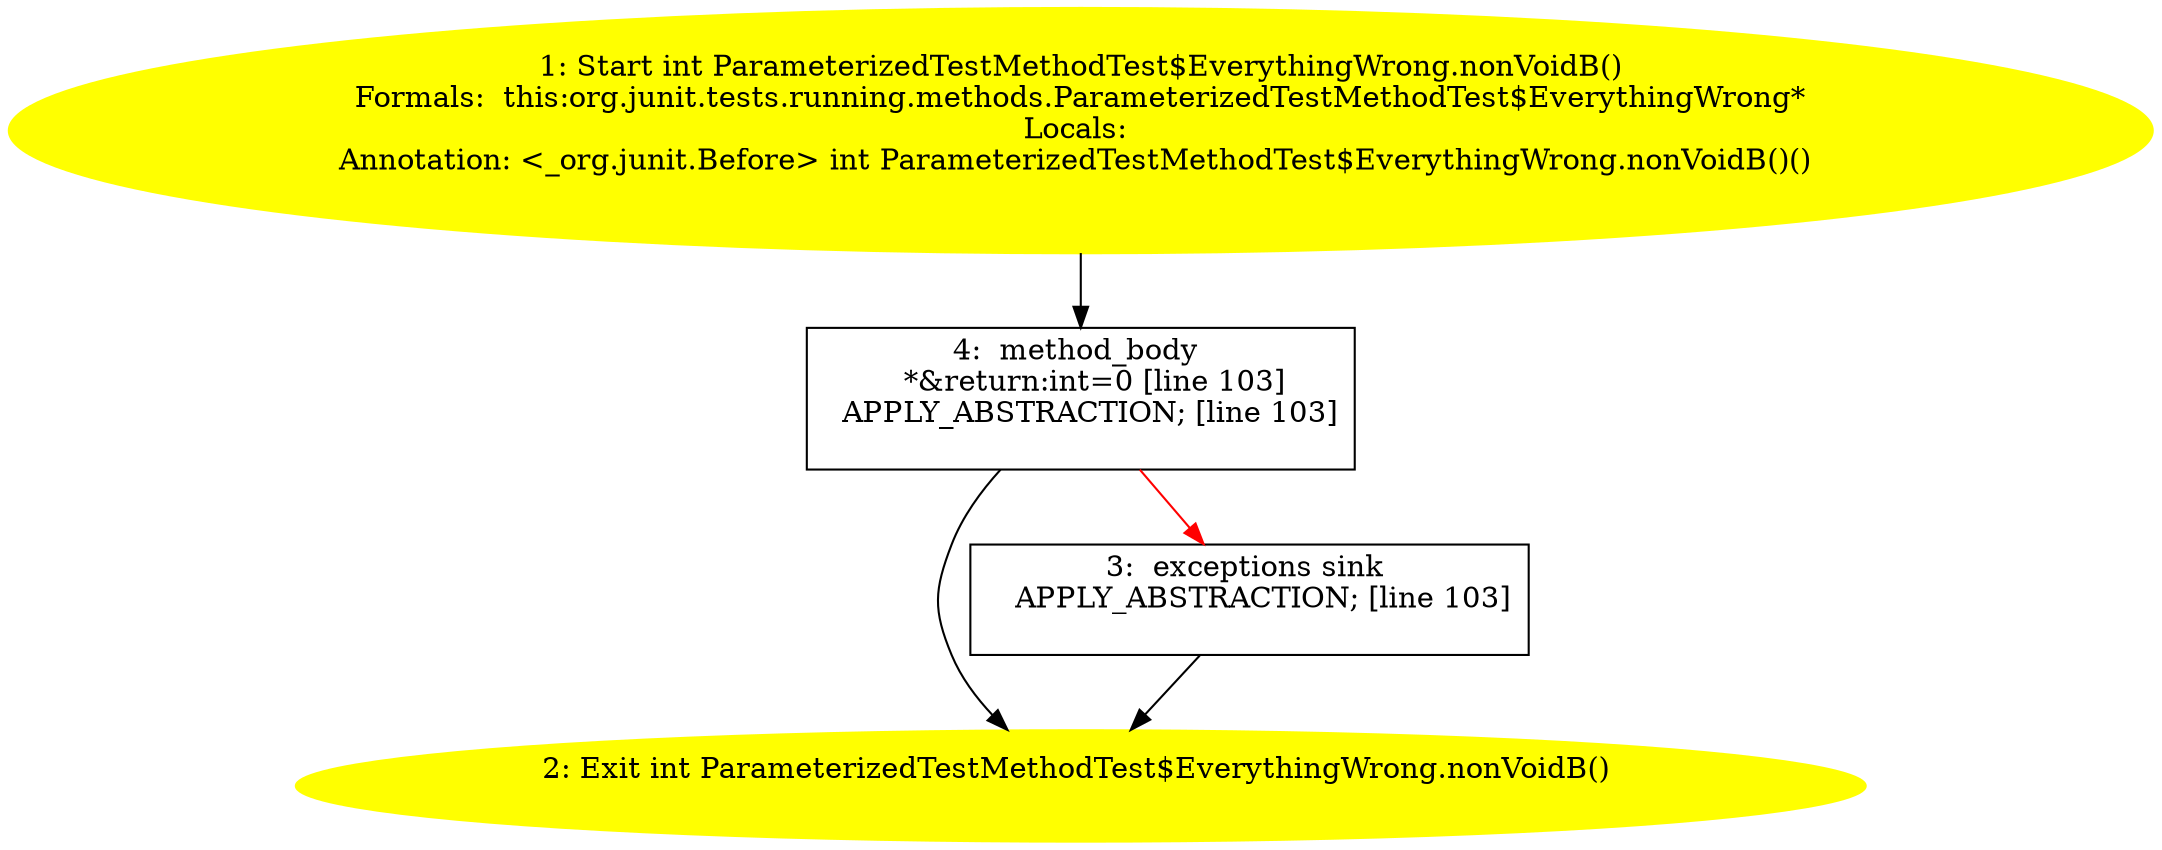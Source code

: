 /* @generated */
digraph cfg {
"org.junit.tests.running.methods.ParameterizedTestMethodTest$EverythingWrong.nonVoidB():int.176b8cc24f0382355855587deeb3a45e_1" [label="1: Start int ParameterizedTestMethodTest$EverythingWrong.nonVoidB()\nFormals:  this:org.junit.tests.running.methods.ParameterizedTestMethodTest$EverythingWrong*\nLocals: \nAnnotation: <_org.junit.Before> int ParameterizedTestMethodTest$EverythingWrong.nonVoidB()() \n  " color=yellow style=filled]
	

	 "org.junit.tests.running.methods.ParameterizedTestMethodTest$EverythingWrong.nonVoidB():int.176b8cc24f0382355855587deeb3a45e_1" -> "org.junit.tests.running.methods.ParameterizedTestMethodTest$EverythingWrong.nonVoidB():int.176b8cc24f0382355855587deeb3a45e_4" ;
"org.junit.tests.running.methods.ParameterizedTestMethodTest$EverythingWrong.nonVoidB():int.176b8cc24f0382355855587deeb3a45e_2" [label="2: Exit int ParameterizedTestMethodTest$EverythingWrong.nonVoidB() \n  " color=yellow style=filled]
	

"org.junit.tests.running.methods.ParameterizedTestMethodTest$EverythingWrong.nonVoidB():int.176b8cc24f0382355855587deeb3a45e_3" [label="3:  exceptions sink \n   APPLY_ABSTRACTION; [line 103]\n " shape="box"]
	

	 "org.junit.tests.running.methods.ParameterizedTestMethodTest$EverythingWrong.nonVoidB():int.176b8cc24f0382355855587deeb3a45e_3" -> "org.junit.tests.running.methods.ParameterizedTestMethodTest$EverythingWrong.nonVoidB():int.176b8cc24f0382355855587deeb3a45e_2" ;
"org.junit.tests.running.methods.ParameterizedTestMethodTest$EverythingWrong.nonVoidB():int.176b8cc24f0382355855587deeb3a45e_4" [label="4:  method_body \n   *&return:int=0 [line 103]\n  APPLY_ABSTRACTION; [line 103]\n " shape="box"]
	

	 "org.junit.tests.running.methods.ParameterizedTestMethodTest$EverythingWrong.nonVoidB():int.176b8cc24f0382355855587deeb3a45e_4" -> "org.junit.tests.running.methods.ParameterizedTestMethodTest$EverythingWrong.nonVoidB():int.176b8cc24f0382355855587deeb3a45e_2" ;
	 "org.junit.tests.running.methods.ParameterizedTestMethodTest$EverythingWrong.nonVoidB():int.176b8cc24f0382355855587deeb3a45e_4" -> "org.junit.tests.running.methods.ParameterizedTestMethodTest$EverythingWrong.nonVoidB():int.176b8cc24f0382355855587deeb3a45e_3" [color="red" ];
}
